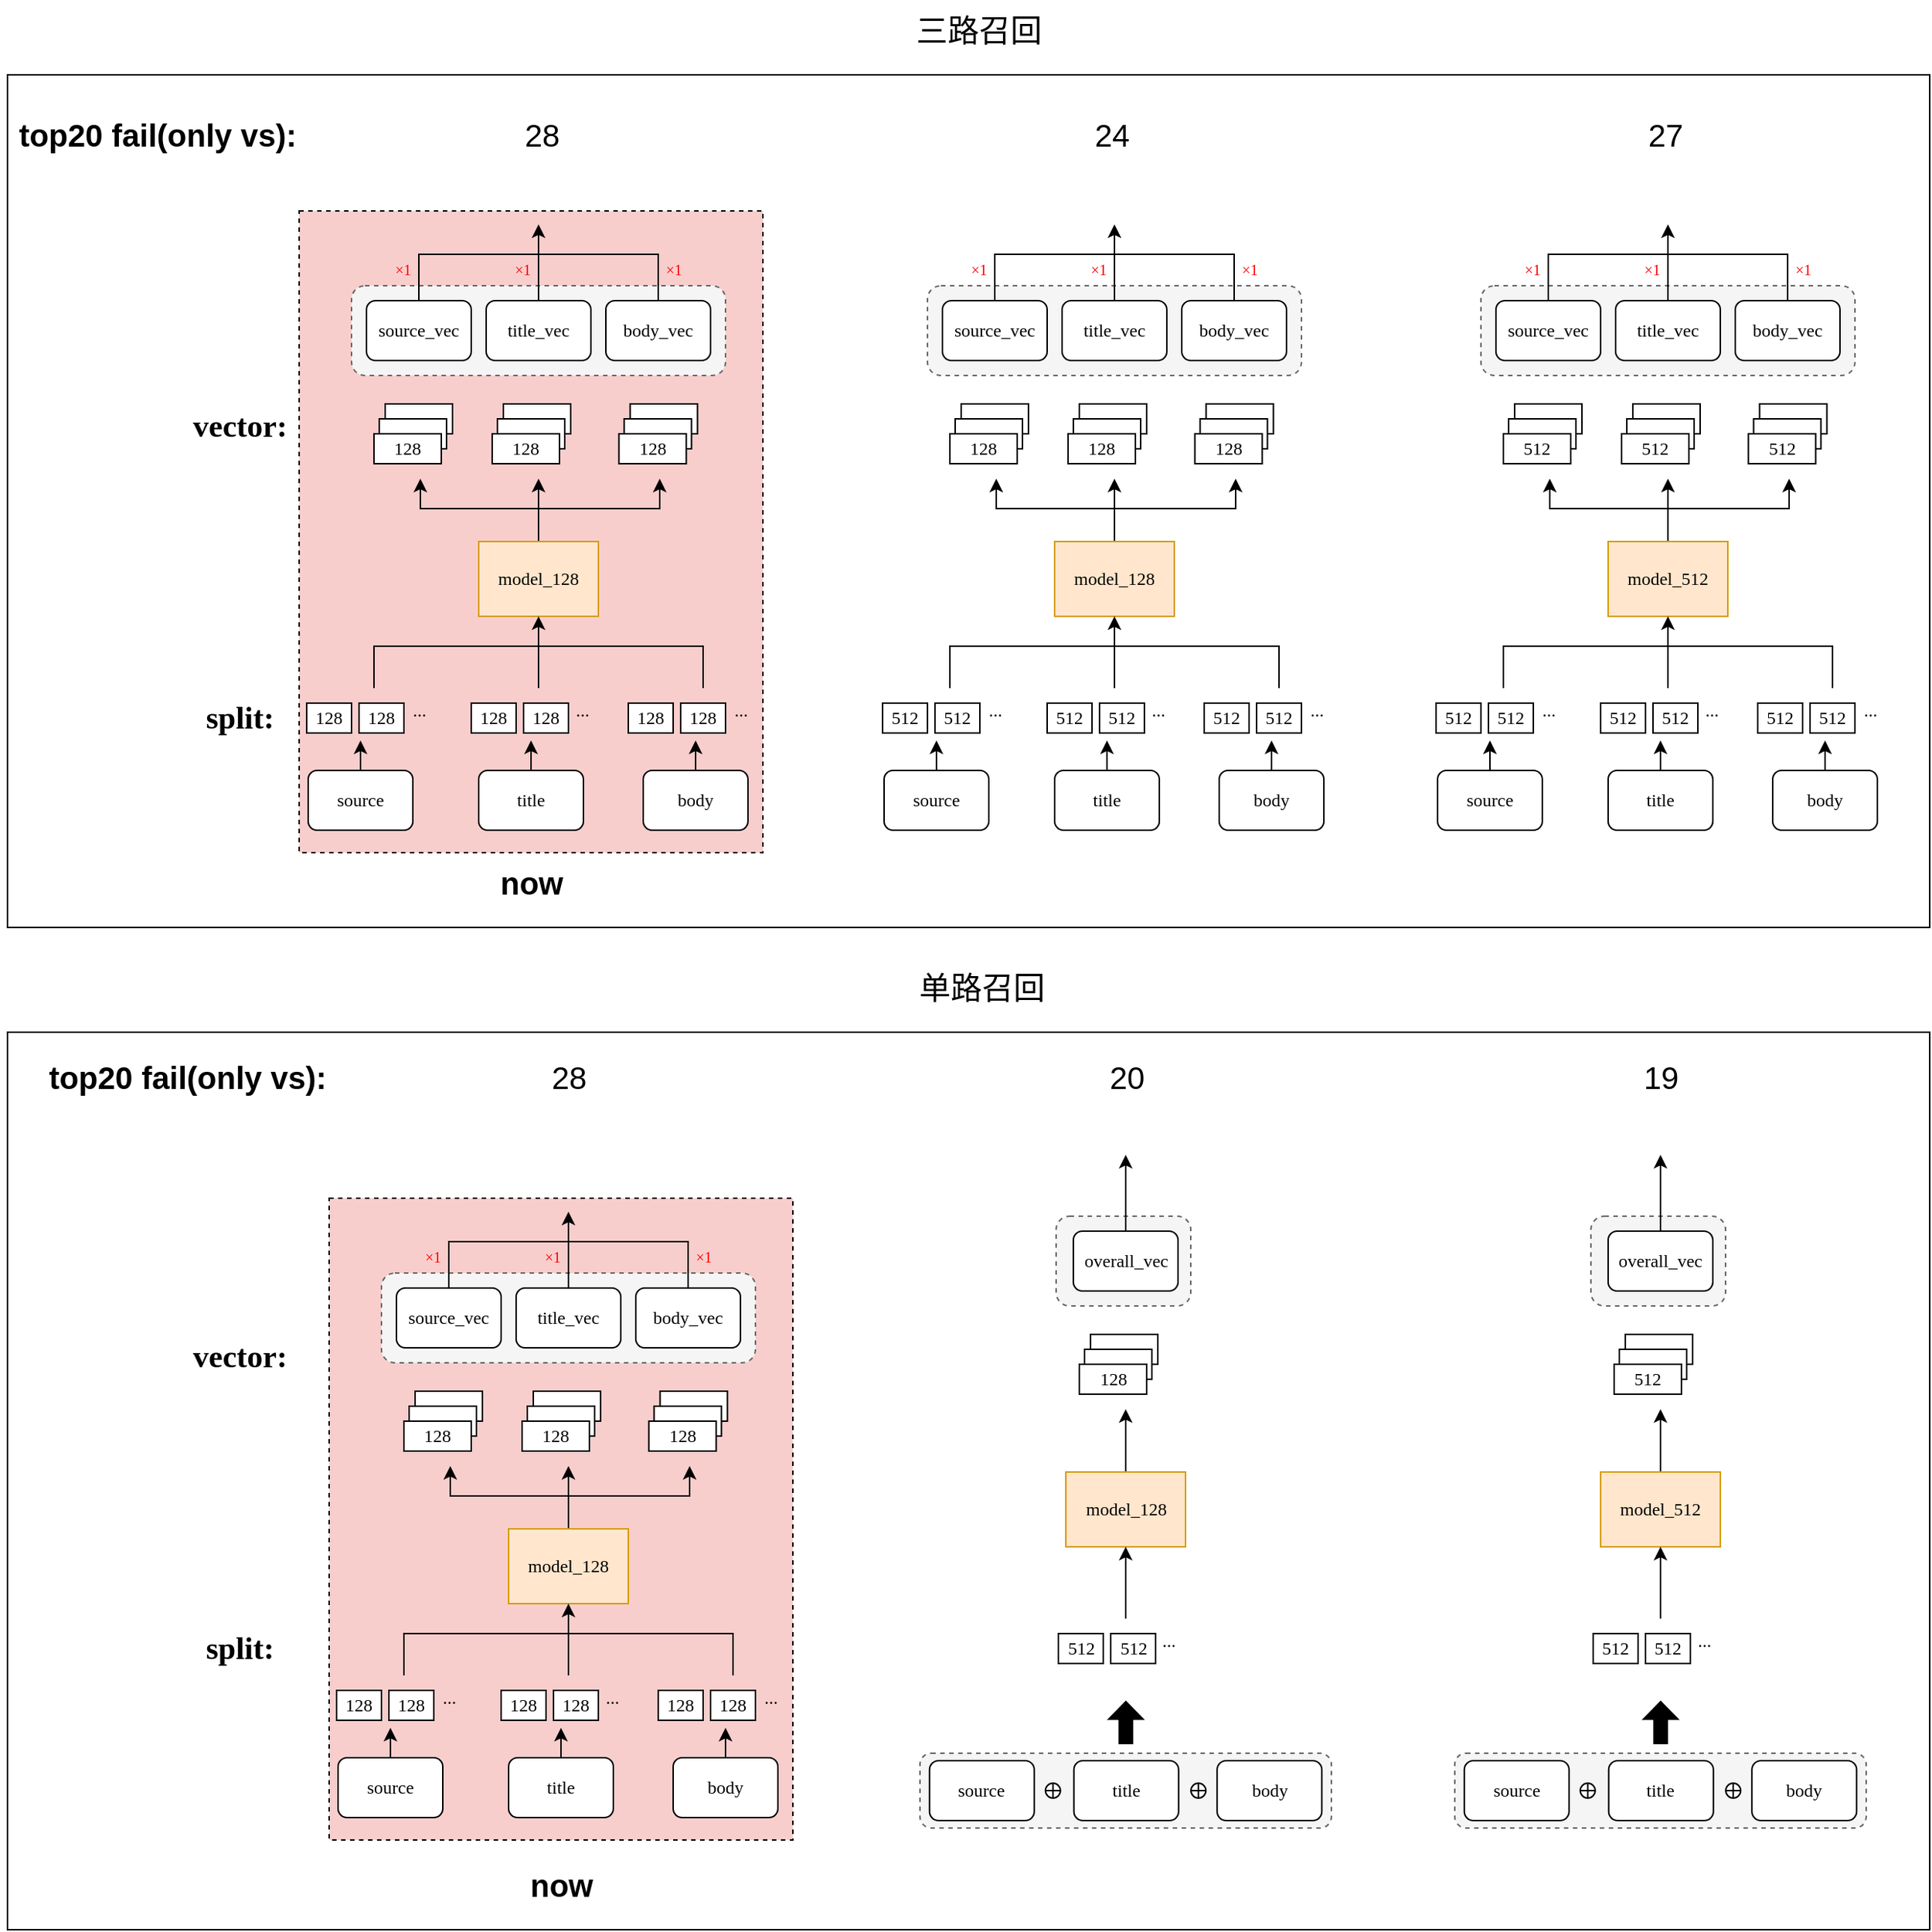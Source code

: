 <mxfile version="24.8.2">
  <diagram name="第 1 页" id="Sd1N5WNda4hdwXGMJki5">
    <mxGraphModel dx="2486" dy="885" grid="1" gridSize="10" guides="1" tooltips="1" connect="1" arrows="1" fold="1" page="1" pageScale="1" pageWidth="827" pageHeight="1169" math="0" shadow="0">
      <root>
        <mxCell id="0" />
        <mxCell id="1" parent="0" />
        <mxCell id="MihZRziDDx7OIbZv7DxQ-260" value="" style="rounded=0;whiteSpace=wrap;html=1;" vertex="1" parent="1">
          <mxGeometry x="-135" y="210" width="1285" height="570" as="geometry" />
        </mxCell>
        <mxCell id="MihZRziDDx7OIbZv7DxQ-264" value="" style="rounded=0;whiteSpace=wrap;html=1;fillColor=#f8cecc;strokeColor=#000000;dashed=1;" vertex="1" parent="1">
          <mxGeometry x="60" y="301" width="310" height="429" as="geometry" />
        </mxCell>
        <mxCell id="MihZRziDDx7OIbZv7DxQ-262" value="" style="rounded=0;whiteSpace=wrap;html=1;" vertex="1" parent="1">
          <mxGeometry x="-135" y="850" width="1285" height="600" as="geometry" />
        </mxCell>
        <mxCell id="MihZRziDDx7OIbZv7DxQ-230" value="" style="rounded=1;whiteSpace=wrap;html=1;fillColor=#f5f5f5;fontColor=#333333;strokeColor=#666666;dashed=1;" vertex="1" parent="1">
          <mxGeometry x="475" y="1332" width="275" height="50" as="geometry" />
        </mxCell>
        <mxCell id="MihZRziDDx7OIbZv7DxQ-25" value="" style="rounded=0;whiteSpace=wrap;html=1;fontFamily=Times New Roman;" vertex="1" parent="1">
          <mxGeometry x="117.5" y="430" width="45" height="20" as="geometry" />
        </mxCell>
        <mxCell id="MihZRziDDx7OIbZv7DxQ-24" value="" style="rounded=0;whiteSpace=wrap;html=1;fontFamily=Times New Roman;" vertex="1" parent="1">
          <mxGeometry x="113.5" y="440" width="45" height="20" as="geometry" />
        </mxCell>
        <mxCell id="MihZRziDDx7OIbZv7DxQ-6" value="" style="rounded=1;whiteSpace=wrap;html=1;fillColor=#f5f5f5;fontColor=#333333;strokeColor=#666666;dashed=1;fontFamily=Times New Roman;" vertex="1" parent="1">
          <mxGeometry x="95" y="351" width="250" height="60" as="geometry" />
        </mxCell>
        <mxCell id="MihZRziDDx7OIbZv7DxQ-9" style="edgeStyle=orthogonalEdgeStyle;rounded=0;orthogonalLoop=1;jettySize=auto;html=1;fontFamily=Times New Roman;" edge="1" parent="1" source="MihZRziDDx7OIbZv7DxQ-1">
          <mxGeometry relative="1" as="geometry">
            <mxPoint x="220" y="310" as="targetPoint" />
          </mxGeometry>
        </mxCell>
        <mxCell id="MihZRziDDx7OIbZv7DxQ-1" value="title_vec" style="rounded=1;whiteSpace=wrap;html=1;fontFamily=Times New Roman;" vertex="1" parent="1">
          <mxGeometry x="185" y="361" width="70" height="40" as="geometry" />
        </mxCell>
        <mxCell id="MihZRziDDx7OIbZv7DxQ-11" style="edgeStyle=orthogonalEdgeStyle;rounded=0;orthogonalLoop=1;jettySize=auto;html=1;endArrow=none;endFill=0;fontFamily=Times New Roman;" edge="1" parent="1" source="MihZRziDDx7OIbZv7DxQ-3">
          <mxGeometry relative="1" as="geometry">
            <mxPoint x="220" y="330" as="targetPoint" />
            <Array as="points">
              <mxPoint x="140" y="330" />
            </Array>
          </mxGeometry>
        </mxCell>
        <mxCell id="MihZRziDDx7OIbZv7DxQ-3" value="source_vec" style="rounded=1;whiteSpace=wrap;html=1;fontFamily=Times New Roman;" vertex="1" parent="1">
          <mxGeometry x="105" y="361" width="70" height="40" as="geometry" />
        </mxCell>
        <mxCell id="MihZRziDDx7OIbZv7DxQ-10" style="edgeStyle=orthogonalEdgeStyle;rounded=0;orthogonalLoop=1;jettySize=auto;html=1;endArrow=none;endFill=0;fontFamily=Times New Roman;" edge="1" parent="1" source="MihZRziDDx7OIbZv7DxQ-4">
          <mxGeometry relative="1" as="geometry">
            <mxPoint x="220" y="330" as="targetPoint" />
            <Array as="points">
              <mxPoint x="300" y="330" />
            </Array>
          </mxGeometry>
        </mxCell>
        <mxCell id="MihZRziDDx7OIbZv7DxQ-4" value="body_vec" style="rounded=1;whiteSpace=wrap;html=1;fontFamily=Times New Roman;" vertex="1" parent="1">
          <mxGeometry x="265" y="361" width="70" height="40" as="geometry" />
        </mxCell>
        <mxCell id="MihZRziDDx7OIbZv7DxQ-12" value="&lt;font style=&quot;font-size: 10px;&quot; color=&quot;#ff0000&quot;&gt;×1&lt;/font&gt;" style="text;html=1;align=center;verticalAlign=middle;resizable=0;points=[];autosize=1;strokeColor=none;fillColor=none;fontFamily=Times New Roman;" vertex="1" parent="1">
          <mxGeometry x="114" y="325" width="30" height="30" as="geometry" />
        </mxCell>
        <mxCell id="MihZRziDDx7OIbZv7DxQ-13" value="&lt;font style=&quot;font-size: 10px;&quot; color=&quot;#ff0000&quot;&gt;×1&lt;/font&gt;" style="text;html=1;align=center;verticalAlign=middle;resizable=0;points=[];autosize=1;strokeColor=none;fillColor=none;fontFamily=Times New Roman;" vertex="1" parent="1">
          <mxGeometry x="194" y="325" width="30" height="30" as="geometry" />
        </mxCell>
        <mxCell id="MihZRziDDx7OIbZv7DxQ-14" value="&lt;font style=&quot;font-size: 10px;&quot; color=&quot;#ff0000&quot;&gt;×1&lt;/font&gt;" style="text;html=1;align=center;verticalAlign=middle;resizable=0;points=[];autosize=1;strokeColor=none;fillColor=none;fontFamily=Times New Roman;" vertex="1" parent="1">
          <mxGeometry x="295" y="325" width="30" height="30" as="geometry" />
        </mxCell>
        <mxCell id="MihZRziDDx7OIbZv7DxQ-51" style="edgeStyle=orthogonalEdgeStyle;rounded=0;orthogonalLoop=1;jettySize=auto;html=1;fontFamily=Times New Roman;" edge="1" parent="1" source="MihZRziDDx7OIbZv7DxQ-15">
          <mxGeometry relative="1" as="geometry">
            <mxPoint x="141" y="480" as="targetPoint" />
            <Array as="points">
              <mxPoint x="220" y="500" />
              <mxPoint x="141" y="500" />
              <mxPoint x="141" y="480" />
            </Array>
          </mxGeometry>
        </mxCell>
        <mxCell id="MihZRziDDx7OIbZv7DxQ-54" style="edgeStyle=orthogonalEdgeStyle;rounded=0;orthogonalLoop=1;jettySize=auto;html=1;fontFamily=Times New Roman;" edge="1" parent="1" source="MihZRziDDx7OIbZv7DxQ-15">
          <mxGeometry relative="1" as="geometry">
            <mxPoint x="220" y="480" as="targetPoint" />
          </mxGeometry>
        </mxCell>
        <mxCell id="MihZRziDDx7OIbZv7DxQ-55" style="edgeStyle=orthogonalEdgeStyle;rounded=0;orthogonalLoop=1;jettySize=auto;html=1;fontFamily=Times New Roman;" edge="1" parent="1" source="MihZRziDDx7OIbZv7DxQ-15">
          <mxGeometry relative="1" as="geometry">
            <mxPoint x="301" y="480" as="targetPoint" />
            <Array as="points">
              <mxPoint x="220" y="500" />
              <mxPoint x="301" y="500" />
              <mxPoint x="301" y="480" />
            </Array>
          </mxGeometry>
        </mxCell>
        <mxCell id="MihZRziDDx7OIbZv7DxQ-15" value="&lt;font&gt;model_128&lt;/font&gt;" style="rounded=0;whiteSpace=wrap;html=1;fillColor=#ffe6cc;strokeColor=#d79b00;fontFamily=Times New Roman;" vertex="1" parent="1">
          <mxGeometry x="180" y="522" width="80" height="50" as="geometry" />
        </mxCell>
        <mxCell id="MihZRziDDx7OIbZv7DxQ-20" style="edgeStyle=orthogonalEdgeStyle;rounded=0;orthogonalLoop=1;jettySize=auto;html=1;entryX=0.5;entryY=1;entryDx=0;entryDy=0;fontFamily=Times New Roman;" edge="1" parent="1" target="MihZRziDDx7OIbZv7DxQ-15">
          <mxGeometry relative="1" as="geometry">
            <mxPoint x="220" y="620" as="sourcePoint" />
            <Array as="points">
              <mxPoint x="220" y="596" />
              <mxPoint x="220" y="596" />
            </Array>
          </mxGeometry>
        </mxCell>
        <mxCell id="MihZRziDDx7OIbZv7DxQ-42" style="edgeStyle=orthogonalEdgeStyle;rounded=0;orthogonalLoop=1;jettySize=auto;html=1;fontFamily=Times New Roman;" edge="1" parent="1" source="MihZRziDDx7OIbZv7DxQ-17">
          <mxGeometry relative="1" as="geometry">
            <mxPoint x="215" y="655" as="targetPoint" />
          </mxGeometry>
        </mxCell>
        <mxCell id="MihZRziDDx7OIbZv7DxQ-17" value="title" style="rounded=1;whiteSpace=wrap;html=1;fontFamily=Times New Roman;" vertex="1" parent="1">
          <mxGeometry x="180" y="675" width="70" height="40" as="geometry" />
        </mxCell>
        <mxCell id="MihZRziDDx7OIbZv7DxQ-22" style="edgeStyle=orthogonalEdgeStyle;rounded=0;orthogonalLoop=1;jettySize=auto;html=1;endArrow=none;endFill=0;fontFamily=Times New Roman;" edge="1" parent="1">
          <mxGeometry relative="1" as="geometry">
            <mxPoint x="220" y="592" as="targetPoint" />
            <mxPoint x="110" y="620" as="sourcePoint" />
            <Array as="points">
              <mxPoint x="110" y="620" />
              <mxPoint x="110" y="592" />
            </Array>
          </mxGeometry>
        </mxCell>
        <mxCell id="MihZRziDDx7OIbZv7DxQ-41" style="edgeStyle=orthogonalEdgeStyle;rounded=0;orthogonalLoop=1;jettySize=auto;html=1;fontFamily=Times New Roman;" edge="1" parent="1" source="MihZRziDDx7OIbZv7DxQ-18">
          <mxGeometry relative="1" as="geometry">
            <mxPoint x="101" y="655" as="targetPoint" />
          </mxGeometry>
        </mxCell>
        <mxCell id="MihZRziDDx7OIbZv7DxQ-18" value="source" style="rounded=1;whiteSpace=wrap;html=1;fontFamily=Times New Roman;" vertex="1" parent="1">
          <mxGeometry x="66" y="675" width="70" height="40" as="geometry" />
        </mxCell>
        <mxCell id="MihZRziDDx7OIbZv7DxQ-21" style="edgeStyle=orthogonalEdgeStyle;rounded=0;orthogonalLoop=1;jettySize=auto;html=1;endArrow=none;endFill=0;fontFamily=Times New Roman;" edge="1" parent="1">
          <mxGeometry relative="1" as="geometry">
            <mxPoint x="220" y="592" as="targetPoint" />
            <mxPoint x="330" y="620" as="sourcePoint" />
            <Array as="points">
              <mxPoint x="330" y="620" />
              <mxPoint x="330" y="592" />
            </Array>
          </mxGeometry>
        </mxCell>
        <mxCell id="MihZRziDDx7OIbZv7DxQ-43" style="edgeStyle=orthogonalEdgeStyle;rounded=0;orthogonalLoop=1;jettySize=auto;html=1;fontFamily=Times New Roman;" edge="1" parent="1" source="MihZRziDDx7OIbZv7DxQ-19">
          <mxGeometry relative="1" as="geometry">
            <mxPoint x="325" y="655" as="targetPoint" />
          </mxGeometry>
        </mxCell>
        <mxCell id="MihZRziDDx7OIbZv7DxQ-19" value="body" style="rounded=1;whiteSpace=wrap;html=1;fontFamily=Times New Roman;" vertex="1" parent="1">
          <mxGeometry x="290" y="675" width="70" height="40" as="geometry" />
        </mxCell>
        <mxCell id="MihZRziDDx7OIbZv7DxQ-23" value="128" style="rounded=0;whiteSpace=wrap;html=1;fontFamily=Times New Roman;" vertex="1" parent="1">
          <mxGeometry x="110" y="450" width="45" height="20" as="geometry" />
        </mxCell>
        <mxCell id="MihZRziDDx7OIbZv7DxQ-28" value="128" style="rounded=0;whiteSpace=wrap;html=1;fontFamily=Times New Roman;" vertex="1" parent="1">
          <mxGeometry x="65" y="630" width="30" height="20" as="geometry" />
        </mxCell>
        <mxCell id="MihZRziDDx7OIbZv7DxQ-29" value="128" style="rounded=0;whiteSpace=wrap;html=1;fontFamily=Times New Roman;" vertex="1" parent="1">
          <mxGeometry x="100" y="630" width="30" height="20" as="geometry" />
        </mxCell>
        <mxCell id="MihZRziDDx7OIbZv7DxQ-31" value="..." style="text;html=1;align=center;verticalAlign=middle;resizable=0;points=[];autosize=1;strokeColor=none;fillColor=none;fontFamily=Times New Roman;" vertex="1" parent="1">
          <mxGeometry x="125" y="620" width="30" height="30" as="geometry" />
        </mxCell>
        <mxCell id="MihZRziDDx7OIbZv7DxQ-32" value="128" style="rounded=0;whiteSpace=wrap;html=1;fontFamily=Times New Roman;" vertex="1" parent="1">
          <mxGeometry x="175" y="630" width="30" height="20" as="geometry" />
        </mxCell>
        <mxCell id="MihZRziDDx7OIbZv7DxQ-33" value="128" style="rounded=0;whiteSpace=wrap;html=1;fontFamily=Times New Roman;" vertex="1" parent="1">
          <mxGeometry x="210" y="630" width="30" height="20" as="geometry" />
        </mxCell>
        <mxCell id="MihZRziDDx7OIbZv7DxQ-35" value="..." style="text;html=1;align=center;verticalAlign=middle;resizable=0;points=[];autosize=1;strokeColor=none;fillColor=none;fontFamily=Times New Roman;" vertex="1" parent="1">
          <mxGeometry x="233.5" y="620" width="30" height="30" as="geometry" />
        </mxCell>
        <mxCell id="MihZRziDDx7OIbZv7DxQ-36" value="128" style="rounded=0;whiteSpace=wrap;html=1;fontFamily=Times New Roman;" vertex="1" parent="1">
          <mxGeometry x="280" y="630" width="30" height="20" as="geometry" />
        </mxCell>
        <mxCell id="MihZRziDDx7OIbZv7DxQ-37" value="128" style="rounded=0;whiteSpace=wrap;html=1;fontFamily=Times New Roman;" vertex="1" parent="1">
          <mxGeometry x="315" y="630" width="30" height="20" as="geometry" />
        </mxCell>
        <mxCell id="MihZRziDDx7OIbZv7DxQ-39" value="..." style="text;html=1;align=center;verticalAlign=middle;resizable=0;points=[];autosize=1;strokeColor=none;fillColor=none;fontFamily=Times New Roman;" vertex="1" parent="1">
          <mxGeometry x="340" y="620" width="30" height="30" as="geometry" />
        </mxCell>
        <mxCell id="MihZRziDDx7OIbZv7DxQ-40" value="&lt;b style=&quot;font-size: 21px;&quot;&gt;split:&lt;/b&gt;" style="text;html=1;align=center;verticalAlign=middle;resizable=0;points=[];autosize=1;strokeColor=none;fillColor=none;fontFamily=Times New Roman;fontSize=21;" vertex="1" parent="1">
          <mxGeometry x="-15" y="620" width="70" height="40" as="geometry" />
        </mxCell>
        <mxCell id="MihZRziDDx7OIbZv7DxQ-44" value="&lt;b style=&quot;font-size: 21px;&quot;&gt;vector:&lt;/b&gt;" style="text;html=1;align=center;verticalAlign=middle;resizable=0;points=[];autosize=1;strokeColor=none;fillColor=none;fontFamily=Times New Roman;fontSize=21;" vertex="1" parent="1">
          <mxGeometry x="-25" y="425" width="90" height="40" as="geometry" />
        </mxCell>
        <mxCell id="MihZRziDDx7OIbZv7DxQ-45" value="" style="rounded=0;whiteSpace=wrap;html=1;fontFamily=Times New Roman;" vertex="1" parent="1">
          <mxGeometry x="196.5" y="430" width="45" height="20" as="geometry" />
        </mxCell>
        <mxCell id="MihZRziDDx7OIbZv7DxQ-46" value="" style="rounded=0;whiteSpace=wrap;html=1;fontFamily=Times New Roman;" vertex="1" parent="1">
          <mxGeometry x="192.5" y="440" width="45" height="20" as="geometry" />
        </mxCell>
        <mxCell id="MihZRziDDx7OIbZv7DxQ-47" value="128" style="rounded=0;whiteSpace=wrap;html=1;fontFamily=Times New Roman;" vertex="1" parent="1">
          <mxGeometry x="189" y="450" width="45" height="20" as="geometry" />
        </mxCell>
        <mxCell id="MihZRziDDx7OIbZv7DxQ-48" value="" style="rounded=0;whiteSpace=wrap;html=1;fontFamily=Times New Roman;" vertex="1" parent="1">
          <mxGeometry x="281.25" y="430" width="45" height="20" as="geometry" />
        </mxCell>
        <mxCell id="MihZRziDDx7OIbZv7DxQ-49" value="" style="rounded=0;whiteSpace=wrap;html=1;fontFamily=Times New Roman;" vertex="1" parent="1">
          <mxGeometry x="277.25" y="440" width="45" height="20" as="geometry" />
        </mxCell>
        <mxCell id="MihZRziDDx7OIbZv7DxQ-50" value="128" style="rounded=0;whiteSpace=wrap;html=1;fontFamily=Times New Roman;" vertex="1" parent="1">
          <mxGeometry x="273.75" y="450" width="45" height="20" as="geometry" />
        </mxCell>
        <mxCell id="MihZRziDDx7OIbZv7DxQ-56" value="" style="rounded=0;whiteSpace=wrap;html=1;fontFamily=Times New Roman;" vertex="1" parent="1">
          <mxGeometry x="502.5" y="430" width="45" height="20" as="geometry" />
        </mxCell>
        <mxCell id="MihZRziDDx7OIbZv7DxQ-57" value="" style="rounded=0;whiteSpace=wrap;html=1;fontFamily=Times New Roman;" vertex="1" parent="1">
          <mxGeometry x="498.5" y="440" width="45" height="20" as="geometry" />
        </mxCell>
        <mxCell id="MihZRziDDx7OIbZv7DxQ-58" value="" style="rounded=1;whiteSpace=wrap;html=1;fillColor=#f5f5f5;fontColor=#333333;strokeColor=#666666;dashed=1;fontFamily=Times New Roman;" vertex="1" parent="1">
          <mxGeometry x="480" y="351" width="250" height="60" as="geometry" />
        </mxCell>
        <mxCell id="MihZRziDDx7OIbZv7DxQ-59" style="edgeStyle=orthogonalEdgeStyle;rounded=0;orthogonalLoop=1;jettySize=auto;html=1;fontFamily=Times New Roman;" edge="1" parent="1" source="MihZRziDDx7OIbZv7DxQ-60">
          <mxGeometry relative="1" as="geometry">
            <mxPoint x="605" y="310" as="targetPoint" />
          </mxGeometry>
        </mxCell>
        <mxCell id="MihZRziDDx7OIbZv7DxQ-60" value="title_vec" style="rounded=1;whiteSpace=wrap;html=1;fontFamily=Times New Roman;" vertex="1" parent="1">
          <mxGeometry x="570" y="361" width="70" height="40" as="geometry" />
        </mxCell>
        <mxCell id="MihZRziDDx7OIbZv7DxQ-61" style="edgeStyle=orthogonalEdgeStyle;rounded=0;orthogonalLoop=1;jettySize=auto;html=1;endArrow=none;endFill=0;fontFamily=Times New Roman;" edge="1" parent="1" source="MihZRziDDx7OIbZv7DxQ-62">
          <mxGeometry relative="1" as="geometry">
            <mxPoint x="605" y="330" as="targetPoint" />
            <Array as="points">
              <mxPoint x="525" y="330" />
            </Array>
          </mxGeometry>
        </mxCell>
        <mxCell id="MihZRziDDx7OIbZv7DxQ-62" value="source_vec" style="rounded=1;whiteSpace=wrap;html=1;fontFamily=Times New Roman;" vertex="1" parent="1">
          <mxGeometry x="490" y="361" width="70" height="40" as="geometry" />
        </mxCell>
        <mxCell id="MihZRziDDx7OIbZv7DxQ-63" style="edgeStyle=orthogonalEdgeStyle;rounded=0;orthogonalLoop=1;jettySize=auto;html=1;endArrow=none;endFill=0;fontFamily=Times New Roman;" edge="1" parent="1" source="MihZRziDDx7OIbZv7DxQ-64">
          <mxGeometry relative="1" as="geometry">
            <mxPoint x="605" y="330" as="targetPoint" />
            <Array as="points">
              <mxPoint x="685" y="330" />
            </Array>
          </mxGeometry>
        </mxCell>
        <mxCell id="MihZRziDDx7OIbZv7DxQ-64" value="body_vec" style="rounded=1;whiteSpace=wrap;html=1;fontFamily=Times New Roman;" vertex="1" parent="1">
          <mxGeometry x="650" y="361" width="70" height="40" as="geometry" />
        </mxCell>
        <mxCell id="MihZRziDDx7OIbZv7DxQ-65" value="&lt;font style=&quot;font-size: 10px;&quot; color=&quot;#ff0000&quot;&gt;×1&lt;/font&gt;" style="text;html=1;align=center;verticalAlign=middle;resizable=0;points=[];autosize=1;strokeColor=none;fillColor=none;fontFamily=Times New Roman;" vertex="1" parent="1">
          <mxGeometry x="499" y="325" width="30" height="30" as="geometry" />
        </mxCell>
        <mxCell id="MihZRziDDx7OIbZv7DxQ-66" value="&lt;font style=&quot;font-size: 10px;&quot; color=&quot;#ff0000&quot;&gt;×1&lt;/font&gt;" style="text;html=1;align=center;verticalAlign=middle;resizable=0;points=[];autosize=1;strokeColor=none;fillColor=none;fontFamily=Times New Roman;" vertex="1" parent="1">
          <mxGeometry x="579" y="325" width="30" height="30" as="geometry" />
        </mxCell>
        <mxCell id="MihZRziDDx7OIbZv7DxQ-67" value="&lt;font style=&quot;font-size: 10px;&quot; color=&quot;#ff0000&quot;&gt;×1&lt;/font&gt;" style="text;html=1;align=center;verticalAlign=middle;resizable=0;points=[];autosize=1;strokeColor=none;fillColor=none;fontFamily=Times New Roman;" vertex="1" parent="1">
          <mxGeometry x="680" y="325" width="30" height="30" as="geometry" />
        </mxCell>
        <mxCell id="MihZRziDDx7OIbZv7DxQ-68" style="edgeStyle=orthogonalEdgeStyle;rounded=0;orthogonalLoop=1;jettySize=auto;html=1;fontFamily=Times New Roman;" edge="1" parent="1" source="MihZRziDDx7OIbZv7DxQ-71">
          <mxGeometry relative="1" as="geometry">
            <mxPoint x="526" y="480" as="targetPoint" />
            <Array as="points">
              <mxPoint x="605" y="500" />
              <mxPoint x="526" y="500" />
              <mxPoint x="526" y="480" />
            </Array>
          </mxGeometry>
        </mxCell>
        <mxCell id="MihZRziDDx7OIbZv7DxQ-69" style="edgeStyle=orthogonalEdgeStyle;rounded=0;orthogonalLoop=1;jettySize=auto;html=1;fontFamily=Times New Roman;" edge="1" parent="1" source="MihZRziDDx7OIbZv7DxQ-71">
          <mxGeometry relative="1" as="geometry">
            <mxPoint x="605" y="480" as="targetPoint" />
          </mxGeometry>
        </mxCell>
        <mxCell id="MihZRziDDx7OIbZv7DxQ-70" style="edgeStyle=orthogonalEdgeStyle;rounded=0;orthogonalLoop=1;jettySize=auto;html=1;fontFamily=Times New Roman;" edge="1" parent="1" source="MihZRziDDx7OIbZv7DxQ-71">
          <mxGeometry relative="1" as="geometry">
            <mxPoint x="686" y="480" as="targetPoint" />
            <Array as="points">
              <mxPoint x="605" y="500" />
              <mxPoint x="686" y="500" />
              <mxPoint x="686" y="480" />
            </Array>
          </mxGeometry>
        </mxCell>
        <mxCell id="MihZRziDDx7OIbZv7DxQ-71" value="&lt;font&gt;model_128&lt;/font&gt;" style="rounded=0;whiteSpace=wrap;html=1;fillColor=#ffe6cc;strokeColor=#d79b00;fontFamily=Times New Roman;" vertex="1" parent="1">
          <mxGeometry x="565" y="522" width="80" height="50" as="geometry" />
        </mxCell>
        <mxCell id="MihZRziDDx7OIbZv7DxQ-72" style="edgeStyle=orthogonalEdgeStyle;rounded=0;orthogonalLoop=1;jettySize=auto;html=1;entryX=0.5;entryY=1;entryDx=0;entryDy=0;fontFamily=Times New Roman;" edge="1" parent="1" target="MihZRziDDx7OIbZv7DxQ-71">
          <mxGeometry relative="1" as="geometry">
            <mxPoint x="605" y="620" as="sourcePoint" />
            <Array as="points">
              <mxPoint x="605" y="596" />
              <mxPoint x="605" y="596" />
            </Array>
          </mxGeometry>
        </mxCell>
        <mxCell id="MihZRziDDx7OIbZv7DxQ-73" style="edgeStyle=orthogonalEdgeStyle;rounded=0;orthogonalLoop=1;jettySize=auto;html=1;fontFamily=Times New Roman;" edge="1" parent="1" source="MihZRziDDx7OIbZv7DxQ-74">
          <mxGeometry relative="1" as="geometry">
            <mxPoint x="600" y="655" as="targetPoint" />
          </mxGeometry>
        </mxCell>
        <mxCell id="MihZRziDDx7OIbZv7DxQ-74" value="title" style="rounded=1;whiteSpace=wrap;html=1;fontFamily=Times New Roman;" vertex="1" parent="1">
          <mxGeometry x="565" y="675" width="70" height="40" as="geometry" />
        </mxCell>
        <mxCell id="MihZRziDDx7OIbZv7DxQ-75" style="edgeStyle=orthogonalEdgeStyle;rounded=0;orthogonalLoop=1;jettySize=auto;html=1;endArrow=none;endFill=0;fontFamily=Times New Roman;" edge="1" parent="1">
          <mxGeometry relative="1" as="geometry">
            <mxPoint x="605" y="592" as="targetPoint" />
            <mxPoint x="495" y="620" as="sourcePoint" />
            <Array as="points">
              <mxPoint x="495" y="620" />
              <mxPoint x="495" y="592" />
            </Array>
          </mxGeometry>
        </mxCell>
        <mxCell id="MihZRziDDx7OIbZv7DxQ-76" style="edgeStyle=orthogonalEdgeStyle;rounded=0;orthogonalLoop=1;jettySize=auto;html=1;fontFamily=Times New Roman;" edge="1" parent="1" source="MihZRziDDx7OIbZv7DxQ-77">
          <mxGeometry relative="1" as="geometry">
            <mxPoint x="486" y="655" as="targetPoint" />
          </mxGeometry>
        </mxCell>
        <mxCell id="MihZRziDDx7OIbZv7DxQ-77" value="source" style="rounded=1;whiteSpace=wrap;html=1;fontFamily=Times New Roman;" vertex="1" parent="1">
          <mxGeometry x="451" y="675" width="70" height="40" as="geometry" />
        </mxCell>
        <mxCell id="MihZRziDDx7OIbZv7DxQ-78" style="edgeStyle=orthogonalEdgeStyle;rounded=0;orthogonalLoop=1;jettySize=auto;html=1;endArrow=none;endFill=0;fontFamily=Times New Roman;" edge="1" parent="1">
          <mxGeometry relative="1" as="geometry">
            <mxPoint x="605" y="592" as="targetPoint" />
            <mxPoint x="715" y="620" as="sourcePoint" />
            <Array as="points">
              <mxPoint x="715" y="620" />
              <mxPoint x="715" y="592" />
            </Array>
          </mxGeometry>
        </mxCell>
        <mxCell id="MihZRziDDx7OIbZv7DxQ-79" style="edgeStyle=orthogonalEdgeStyle;rounded=0;orthogonalLoop=1;jettySize=auto;html=1;fontFamily=Times New Roman;" edge="1" parent="1" source="MihZRziDDx7OIbZv7DxQ-80">
          <mxGeometry relative="1" as="geometry">
            <mxPoint x="710" y="655" as="targetPoint" />
          </mxGeometry>
        </mxCell>
        <mxCell id="MihZRziDDx7OIbZv7DxQ-80" value="body" style="rounded=1;whiteSpace=wrap;html=1;fontFamily=Times New Roman;" vertex="1" parent="1">
          <mxGeometry x="675" y="675" width="70" height="40" as="geometry" />
        </mxCell>
        <mxCell id="MihZRziDDx7OIbZv7DxQ-81" value="128" style="rounded=0;whiteSpace=wrap;html=1;fontFamily=Times New Roman;" vertex="1" parent="1">
          <mxGeometry x="495" y="450" width="45" height="20" as="geometry" />
        </mxCell>
        <mxCell id="MihZRziDDx7OIbZv7DxQ-82" value="512" style="rounded=0;whiteSpace=wrap;html=1;fontFamily=Times New Roman;" vertex="1" parent="1">
          <mxGeometry x="450" y="630" width="30" height="20" as="geometry" />
        </mxCell>
        <mxCell id="MihZRziDDx7OIbZv7DxQ-83" value="512" style="rounded=0;whiteSpace=wrap;html=1;fontFamily=Times New Roman;" vertex="1" parent="1">
          <mxGeometry x="485" y="630" width="30" height="20" as="geometry" />
        </mxCell>
        <mxCell id="MihZRziDDx7OIbZv7DxQ-84" value="..." style="text;html=1;align=center;verticalAlign=middle;resizable=0;points=[];autosize=1;strokeColor=none;fillColor=none;fontFamily=Times New Roman;" vertex="1" parent="1">
          <mxGeometry x="510" y="620" width="30" height="30" as="geometry" />
        </mxCell>
        <mxCell id="MihZRziDDx7OIbZv7DxQ-85" value="512" style="rounded=0;whiteSpace=wrap;html=1;fontFamily=Times New Roman;" vertex="1" parent="1">
          <mxGeometry x="560" y="630" width="30" height="20" as="geometry" />
        </mxCell>
        <mxCell id="MihZRziDDx7OIbZv7DxQ-86" value="512" style="rounded=0;whiteSpace=wrap;html=1;fontFamily=Times New Roman;" vertex="1" parent="1">
          <mxGeometry x="595" y="630" width="30" height="20" as="geometry" />
        </mxCell>
        <mxCell id="MihZRziDDx7OIbZv7DxQ-87" value="..." style="text;html=1;align=center;verticalAlign=middle;resizable=0;points=[];autosize=1;strokeColor=none;fillColor=none;fontFamily=Times New Roman;" vertex="1" parent="1">
          <mxGeometry x="618.5" y="620" width="30" height="30" as="geometry" />
        </mxCell>
        <mxCell id="MihZRziDDx7OIbZv7DxQ-88" value="512" style="rounded=0;whiteSpace=wrap;html=1;fontFamily=Times New Roman;" vertex="1" parent="1">
          <mxGeometry x="665" y="630" width="30" height="20" as="geometry" />
        </mxCell>
        <mxCell id="MihZRziDDx7OIbZv7DxQ-89" value="512" style="rounded=0;whiteSpace=wrap;html=1;fontFamily=Times New Roman;" vertex="1" parent="1">
          <mxGeometry x="700" y="630" width="30" height="20" as="geometry" />
        </mxCell>
        <mxCell id="MihZRziDDx7OIbZv7DxQ-90" value="..." style="text;html=1;align=center;verticalAlign=middle;resizable=0;points=[];autosize=1;strokeColor=none;fillColor=none;fontFamily=Times New Roman;" vertex="1" parent="1">
          <mxGeometry x="725" y="620" width="30" height="30" as="geometry" />
        </mxCell>
        <mxCell id="MihZRziDDx7OIbZv7DxQ-93" value="" style="rounded=0;whiteSpace=wrap;html=1;fontFamily=Times New Roman;" vertex="1" parent="1">
          <mxGeometry x="581.5" y="430" width="45" height="20" as="geometry" />
        </mxCell>
        <mxCell id="MihZRziDDx7OIbZv7DxQ-94" value="" style="rounded=0;whiteSpace=wrap;html=1;fontFamily=Times New Roman;" vertex="1" parent="1">
          <mxGeometry x="577.5" y="440" width="45" height="20" as="geometry" />
        </mxCell>
        <mxCell id="MihZRziDDx7OIbZv7DxQ-95" value="128" style="rounded=0;whiteSpace=wrap;html=1;fontFamily=Times New Roman;" vertex="1" parent="1">
          <mxGeometry x="574" y="450" width="45" height="20" as="geometry" />
        </mxCell>
        <mxCell id="MihZRziDDx7OIbZv7DxQ-96" value="" style="rounded=0;whiteSpace=wrap;html=1;fontFamily=Times New Roman;" vertex="1" parent="1">
          <mxGeometry x="666.25" y="430" width="45" height="20" as="geometry" />
        </mxCell>
        <mxCell id="MihZRziDDx7OIbZv7DxQ-97" value="" style="rounded=0;whiteSpace=wrap;html=1;fontFamily=Times New Roman;" vertex="1" parent="1">
          <mxGeometry x="662.25" y="440" width="45" height="20" as="geometry" />
        </mxCell>
        <mxCell id="MihZRziDDx7OIbZv7DxQ-98" value="128" style="rounded=0;whiteSpace=wrap;html=1;fontFamily=Times New Roman;" vertex="1" parent="1">
          <mxGeometry x="658.75" y="450" width="45" height="20" as="geometry" />
        </mxCell>
        <mxCell id="MihZRziDDx7OIbZv7DxQ-99" value="" style="rounded=0;whiteSpace=wrap;html=1;fontFamily=Times New Roman;" vertex="1" parent="1">
          <mxGeometry x="872.5" y="430" width="45" height="20" as="geometry" />
        </mxCell>
        <mxCell id="MihZRziDDx7OIbZv7DxQ-100" value="" style="rounded=0;whiteSpace=wrap;html=1;fontFamily=Times New Roman;" vertex="1" parent="1">
          <mxGeometry x="868.5" y="440" width="45" height="20" as="geometry" />
        </mxCell>
        <mxCell id="MihZRziDDx7OIbZv7DxQ-101" value="" style="rounded=1;whiteSpace=wrap;html=1;fillColor=#f5f5f5;fontColor=#333333;strokeColor=#666666;dashed=1;fontFamily=Times New Roman;" vertex="1" parent="1">
          <mxGeometry x="850" y="351" width="250" height="60" as="geometry" />
        </mxCell>
        <mxCell id="MihZRziDDx7OIbZv7DxQ-102" style="edgeStyle=orthogonalEdgeStyle;rounded=0;orthogonalLoop=1;jettySize=auto;html=1;fontFamily=Times New Roman;" edge="1" parent="1" source="MihZRziDDx7OIbZv7DxQ-103">
          <mxGeometry relative="1" as="geometry">
            <mxPoint x="975" y="310" as="targetPoint" />
          </mxGeometry>
        </mxCell>
        <mxCell id="MihZRziDDx7OIbZv7DxQ-103" value="title_vec" style="rounded=1;whiteSpace=wrap;html=1;fontFamily=Times New Roman;" vertex="1" parent="1">
          <mxGeometry x="940" y="361" width="70" height="40" as="geometry" />
        </mxCell>
        <mxCell id="MihZRziDDx7OIbZv7DxQ-104" style="edgeStyle=orthogonalEdgeStyle;rounded=0;orthogonalLoop=1;jettySize=auto;html=1;endArrow=none;endFill=0;fontFamily=Times New Roman;" edge="1" parent="1" source="MihZRziDDx7OIbZv7DxQ-105">
          <mxGeometry relative="1" as="geometry">
            <mxPoint x="975" y="330" as="targetPoint" />
            <Array as="points">
              <mxPoint x="895" y="330" />
            </Array>
          </mxGeometry>
        </mxCell>
        <mxCell id="MihZRziDDx7OIbZv7DxQ-105" value="source_vec" style="rounded=1;whiteSpace=wrap;html=1;fontFamily=Times New Roman;" vertex="1" parent="1">
          <mxGeometry x="860" y="361" width="70" height="40" as="geometry" />
        </mxCell>
        <mxCell id="MihZRziDDx7OIbZv7DxQ-106" style="edgeStyle=orthogonalEdgeStyle;rounded=0;orthogonalLoop=1;jettySize=auto;html=1;endArrow=none;endFill=0;fontFamily=Times New Roman;" edge="1" parent="1" source="MihZRziDDx7OIbZv7DxQ-107">
          <mxGeometry relative="1" as="geometry">
            <mxPoint x="975" y="330" as="targetPoint" />
            <Array as="points">
              <mxPoint x="1055" y="330" />
            </Array>
          </mxGeometry>
        </mxCell>
        <mxCell id="MihZRziDDx7OIbZv7DxQ-107" value="body_vec" style="rounded=1;whiteSpace=wrap;html=1;fontFamily=Times New Roman;" vertex="1" parent="1">
          <mxGeometry x="1020" y="361" width="70" height="40" as="geometry" />
        </mxCell>
        <mxCell id="MihZRziDDx7OIbZv7DxQ-108" value="&lt;font style=&quot;font-size: 10px;&quot; color=&quot;#ff0000&quot;&gt;×1&lt;/font&gt;" style="text;html=1;align=center;verticalAlign=middle;resizable=0;points=[];autosize=1;strokeColor=none;fillColor=none;fontFamily=Times New Roman;" vertex="1" parent="1">
          <mxGeometry x="869" y="325" width="30" height="30" as="geometry" />
        </mxCell>
        <mxCell id="MihZRziDDx7OIbZv7DxQ-109" value="&lt;font style=&quot;font-size: 10px;&quot; color=&quot;#ff0000&quot;&gt;×1&lt;/font&gt;" style="text;html=1;align=center;verticalAlign=middle;resizable=0;points=[];autosize=1;strokeColor=none;fillColor=none;fontFamily=Times New Roman;" vertex="1" parent="1">
          <mxGeometry x="949" y="325" width="30" height="30" as="geometry" />
        </mxCell>
        <mxCell id="MihZRziDDx7OIbZv7DxQ-110" value="&lt;font style=&quot;font-size: 10px;&quot; color=&quot;#ff0000&quot;&gt;×1&lt;/font&gt;" style="text;html=1;align=center;verticalAlign=middle;resizable=0;points=[];autosize=1;strokeColor=none;fillColor=none;fontFamily=Times New Roman;" vertex="1" parent="1">
          <mxGeometry x="1050" y="325" width="30" height="30" as="geometry" />
        </mxCell>
        <mxCell id="MihZRziDDx7OIbZv7DxQ-111" style="edgeStyle=orthogonalEdgeStyle;rounded=0;orthogonalLoop=1;jettySize=auto;html=1;fontFamily=Times New Roman;" edge="1" parent="1" source="MihZRziDDx7OIbZv7DxQ-114">
          <mxGeometry relative="1" as="geometry">
            <mxPoint x="896" y="480" as="targetPoint" />
            <Array as="points">
              <mxPoint x="975" y="500" />
              <mxPoint x="896" y="500" />
              <mxPoint x="896" y="480" />
            </Array>
          </mxGeometry>
        </mxCell>
        <mxCell id="MihZRziDDx7OIbZv7DxQ-112" style="edgeStyle=orthogonalEdgeStyle;rounded=0;orthogonalLoop=1;jettySize=auto;html=1;fontFamily=Times New Roman;" edge="1" parent="1" source="MihZRziDDx7OIbZv7DxQ-114">
          <mxGeometry relative="1" as="geometry">
            <mxPoint x="975" y="480" as="targetPoint" />
          </mxGeometry>
        </mxCell>
        <mxCell id="MihZRziDDx7OIbZv7DxQ-113" style="edgeStyle=orthogonalEdgeStyle;rounded=0;orthogonalLoop=1;jettySize=auto;html=1;fontFamily=Times New Roman;" edge="1" parent="1" source="MihZRziDDx7OIbZv7DxQ-114">
          <mxGeometry relative="1" as="geometry">
            <mxPoint x="1056" y="480" as="targetPoint" />
            <Array as="points">
              <mxPoint x="975" y="500" />
              <mxPoint x="1056" y="500" />
              <mxPoint x="1056" y="480" />
            </Array>
          </mxGeometry>
        </mxCell>
        <mxCell id="MihZRziDDx7OIbZv7DxQ-114" value="&lt;font&gt;model_512&lt;/font&gt;" style="rounded=0;whiteSpace=wrap;html=1;fillColor=#ffe6cc;strokeColor=#d79b00;fontFamily=Times New Roman;" vertex="1" parent="1">
          <mxGeometry x="935" y="522" width="80" height="50" as="geometry" />
        </mxCell>
        <mxCell id="MihZRziDDx7OIbZv7DxQ-115" style="edgeStyle=orthogonalEdgeStyle;rounded=0;orthogonalLoop=1;jettySize=auto;html=1;entryX=0.5;entryY=1;entryDx=0;entryDy=0;fontFamily=Times New Roman;" edge="1" parent="1" target="MihZRziDDx7OIbZv7DxQ-114">
          <mxGeometry relative="1" as="geometry">
            <mxPoint x="975" y="620" as="sourcePoint" />
            <Array as="points">
              <mxPoint x="975" y="596" />
              <mxPoint x="975" y="596" />
            </Array>
          </mxGeometry>
        </mxCell>
        <mxCell id="MihZRziDDx7OIbZv7DxQ-116" style="edgeStyle=orthogonalEdgeStyle;rounded=0;orthogonalLoop=1;jettySize=auto;html=1;fontFamily=Times New Roman;" edge="1" parent="1" source="MihZRziDDx7OIbZv7DxQ-117">
          <mxGeometry relative="1" as="geometry">
            <mxPoint x="970" y="655" as="targetPoint" />
          </mxGeometry>
        </mxCell>
        <mxCell id="MihZRziDDx7OIbZv7DxQ-117" value="title" style="rounded=1;whiteSpace=wrap;html=1;fontFamily=Times New Roman;" vertex="1" parent="1">
          <mxGeometry x="935" y="675" width="70" height="40" as="geometry" />
        </mxCell>
        <mxCell id="MihZRziDDx7OIbZv7DxQ-118" style="edgeStyle=orthogonalEdgeStyle;rounded=0;orthogonalLoop=1;jettySize=auto;html=1;endArrow=none;endFill=0;fontFamily=Times New Roman;" edge="1" parent="1">
          <mxGeometry relative="1" as="geometry">
            <mxPoint x="975" y="592" as="targetPoint" />
            <mxPoint x="865" y="620" as="sourcePoint" />
            <Array as="points">
              <mxPoint x="865" y="620" />
              <mxPoint x="865" y="592" />
            </Array>
          </mxGeometry>
        </mxCell>
        <mxCell id="MihZRziDDx7OIbZv7DxQ-119" style="edgeStyle=orthogonalEdgeStyle;rounded=0;orthogonalLoop=1;jettySize=auto;html=1;fontFamily=Times New Roman;" edge="1" parent="1" source="MihZRziDDx7OIbZv7DxQ-120">
          <mxGeometry relative="1" as="geometry">
            <mxPoint x="856" y="655" as="targetPoint" />
          </mxGeometry>
        </mxCell>
        <mxCell id="MihZRziDDx7OIbZv7DxQ-120" value="source" style="rounded=1;whiteSpace=wrap;html=1;fontFamily=Times New Roman;" vertex="1" parent="1">
          <mxGeometry x="821" y="675" width="70" height="40" as="geometry" />
        </mxCell>
        <mxCell id="MihZRziDDx7OIbZv7DxQ-121" style="edgeStyle=orthogonalEdgeStyle;rounded=0;orthogonalLoop=1;jettySize=auto;html=1;endArrow=none;endFill=0;fontFamily=Times New Roman;" edge="1" parent="1">
          <mxGeometry relative="1" as="geometry">
            <mxPoint x="975" y="592" as="targetPoint" />
            <mxPoint x="1085" y="620" as="sourcePoint" />
            <Array as="points">
              <mxPoint x="1085" y="620" />
              <mxPoint x="1085" y="592" />
            </Array>
          </mxGeometry>
        </mxCell>
        <mxCell id="MihZRziDDx7OIbZv7DxQ-122" style="edgeStyle=orthogonalEdgeStyle;rounded=0;orthogonalLoop=1;jettySize=auto;html=1;fontFamily=Times New Roman;" edge="1" parent="1" source="MihZRziDDx7OIbZv7DxQ-123">
          <mxGeometry relative="1" as="geometry">
            <mxPoint x="1080" y="655" as="targetPoint" />
          </mxGeometry>
        </mxCell>
        <mxCell id="MihZRziDDx7OIbZv7DxQ-123" value="body" style="rounded=1;whiteSpace=wrap;html=1;fontFamily=Times New Roman;" vertex="1" parent="1">
          <mxGeometry x="1045" y="675" width="70" height="40" as="geometry" />
        </mxCell>
        <mxCell id="MihZRziDDx7OIbZv7DxQ-124" value="512" style="rounded=0;whiteSpace=wrap;html=1;fontFamily=Times New Roman;" vertex="1" parent="1">
          <mxGeometry x="865" y="450" width="45" height="20" as="geometry" />
        </mxCell>
        <mxCell id="MihZRziDDx7OIbZv7DxQ-125" value="512" style="rounded=0;whiteSpace=wrap;html=1;fontFamily=Times New Roman;" vertex="1" parent="1">
          <mxGeometry x="820" y="630" width="30" height="20" as="geometry" />
        </mxCell>
        <mxCell id="MihZRziDDx7OIbZv7DxQ-126" value="512" style="rounded=0;whiteSpace=wrap;html=1;fontFamily=Times New Roman;" vertex="1" parent="1">
          <mxGeometry x="855" y="630" width="30" height="20" as="geometry" />
        </mxCell>
        <mxCell id="MihZRziDDx7OIbZv7DxQ-127" value="..." style="text;html=1;align=center;verticalAlign=middle;resizable=0;points=[];autosize=1;strokeColor=none;fillColor=none;fontFamily=Times New Roman;" vertex="1" parent="1">
          <mxGeometry x="880" y="620" width="30" height="30" as="geometry" />
        </mxCell>
        <mxCell id="MihZRziDDx7OIbZv7DxQ-128" value="512" style="rounded=0;whiteSpace=wrap;html=1;fontFamily=Times New Roman;" vertex="1" parent="1">
          <mxGeometry x="930" y="630" width="30" height="20" as="geometry" />
        </mxCell>
        <mxCell id="MihZRziDDx7OIbZv7DxQ-129" value="512" style="rounded=0;whiteSpace=wrap;html=1;fontFamily=Times New Roman;" vertex="1" parent="1">
          <mxGeometry x="965" y="630" width="30" height="20" as="geometry" />
        </mxCell>
        <mxCell id="MihZRziDDx7OIbZv7DxQ-130" value="..." style="text;html=1;align=center;verticalAlign=middle;resizable=0;points=[];autosize=1;strokeColor=none;fillColor=none;fontFamily=Times New Roman;" vertex="1" parent="1">
          <mxGeometry x="988.5" y="620" width="30" height="30" as="geometry" />
        </mxCell>
        <mxCell id="MihZRziDDx7OIbZv7DxQ-131" value="512" style="rounded=0;whiteSpace=wrap;html=1;fontFamily=Times New Roman;" vertex="1" parent="1">
          <mxGeometry x="1035" y="630" width="30" height="20" as="geometry" />
        </mxCell>
        <mxCell id="MihZRziDDx7OIbZv7DxQ-132" value="512" style="rounded=0;whiteSpace=wrap;html=1;fontFamily=Times New Roman;" vertex="1" parent="1">
          <mxGeometry x="1070" y="630" width="30" height="20" as="geometry" />
        </mxCell>
        <mxCell id="MihZRziDDx7OIbZv7DxQ-133" value="..." style="text;html=1;align=center;verticalAlign=middle;resizable=0;points=[];autosize=1;strokeColor=none;fillColor=none;fontFamily=Times New Roman;" vertex="1" parent="1">
          <mxGeometry x="1095" y="620" width="30" height="30" as="geometry" />
        </mxCell>
        <mxCell id="MihZRziDDx7OIbZv7DxQ-134" value="" style="rounded=0;whiteSpace=wrap;html=1;fontFamily=Times New Roman;" vertex="1" parent="1">
          <mxGeometry x="951.5" y="430" width="45" height="20" as="geometry" />
        </mxCell>
        <mxCell id="MihZRziDDx7OIbZv7DxQ-135" value="" style="rounded=0;whiteSpace=wrap;html=1;fontFamily=Times New Roman;" vertex="1" parent="1">
          <mxGeometry x="947.5" y="440" width="45" height="20" as="geometry" />
        </mxCell>
        <mxCell id="MihZRziDDx7OIbZv7DxQ-136" value="512" style="rounded=0;whiteSpace=wrap;html=1;fontFamily=Times New Roman;" vertex="1" parent="1">
          <mxGeometry x="944" y="450" width="45" height="20" as="geometry" />
        </mxCell>
        <mxCell id="MihZRziDDx7OIbZv7DxQ-137" value="" style="rounded=0;whiteSpace=wrap;html=1;fontFamily=Times New Roman;" vertex="1" parent="1">
          <mxGeometry x="1036.25" y="430" width="45" height="20" as="geometry" />
        </mxCell>
        <mxCell id="MihZRziDDx7OIbZv7DxQ-138" value="" style="rounded=0;whiteSpace=wrap;html=1;fontFamily=Times New Roman;" vertex="1" parent="1">
          <mxGeometry x="1032.25" y="440" width="45" height="20" as="geometry" />
        </mxCell>
        <mxCell id="MihZRziDDx7OIbZv7DxQ-139" value="512" style="rounded=0;whiteSpace=wrap;html=1;fontFamily=Times New Roman;" vertex="1" parent="1">
          <mxGeometry x="1028.75" y="450" width="45" height="20" as="geometry" />
        </mxCell>
        <mxCell id="MihZRziDDx7OIbZv7DxQ-142" value="" style="rounded=1;whiteSpace=wrap;html=1;fillColor=#f5f5f5;fontColor=#333333;strokeColor=#666666;dashed=1;fontFamily=Times New Roman;" vertex="1" parent="1">
          <mxGeometry x="566" y="973" width="90" height="60" as="geometry" />
        </mxCell>
        <mxCell id="MihZRziDDx7OIbZv7DxQ-143" style="edgeStyle=orthogonalEdgeStyle;rounded=0;orthogonalLoop=1;jettySize=auto;html=1;fontFamily=Times New Roman;" edge="1" parent="1" source="MihZRziDDx7OIbZv7DxQ-144">
          <mxGeometry relative="1" as="geometry">
            <mxPoint x="612.5" y="932" as="targetPoint" />
          </mxGeometry>
        </mxCell>
        <mxCell id="MihZRziDDx7OIbZv7DxQ-144" value="overall_vec" style="rounded=1;whiteSpace=wrap;html=1;fontFamily=Times New Roman;" vertex="1" parent="1">
          <mxGeometry x="577.5" y="983" width="70" height="40" as="geometry" />
        </mxCell>
        <mxCell id="MihZRziDDx7OIbZv7DxQ-153" style="edgeStyle=orthogonalEdgeStyle;rounded=0;orthogonalLoop=1;jettySize=auto;html=1;fontFamily=Times New Roman;" edge="1" parent="1" source="MihZRziDDx7OIbZv7DxQ-155">
          <mxGeometry relative="1" as="geometry">
            <mxPoint x="612.5" y="1102" as="targetPoint" />
          </mxGeometry>
        </mxCell>
        <mxCell id="MihZRziDDx7OIbZv7DxQ-155" value="&lt;font&gt;model_128&lt;/font&gt;" style="rounded=0;whiteSpace=wrap;html=1;fillColor=#ffe6cc;strokeColor=#d79b00;fontFamily=Times New Roman;" vertex="1" parent="1">
          <mxGeometry x="572.5" y="1144" width="80" height="50" as="geometry" />
        </mxCell>
        <mxCell id="MihZRziDDx7OIbZv7DxQ-156" style="edgeStyle=orthogonalEdgeStyle;rounded=0;orthogonalLoop=1;jettySize=auto;html=1;entryX=0.5;entryY=1;entryDx=0;entryDy=0;fontFamily=Times New Roman;" edge="1" parent="1" target="MihZRziDDx7OIbZv7DxQ-155">
          <mxGeometry relative="1" as="geometry">
            <mxPoint x="612.5" y="1242" as="sourcePoint" />
            <Array as="points">
              <mxPoint x="612.5" y="1218" />
              <mxPoint x="612.5" y="1218" />
            </Array>
          </mxGeometry>
        </mxCell>
        <mxCell id="MihZRziDDx7OIbZv7DxQ-158" value="title" style="rounded=1;whiteSpace=wrap;html=1;fontFamily=Times New Roman;" vertex="1" parent="1">
          <mxGeometry x="577.87" y="1337" width="70" height="40" as="geometry" />
        </mxCell>
        <mxCell id="MihZRziDDx7OIbZv7DxQ-161" value="source" style="rounded=1;whiteSpace=wrap;html=1;fontFamily=Times New Roman;" vertex="1" parent="1">
          <mxGeometry x="481.37" y="1337" width="70" height="40" as="geometry" />
        </mxCell>
        <mxCell id="MihZRziDDx7OIbZv7DxQ-164" value="body" style="rounded=1;whiteSpace=wrap;html=1;fontFamily=Times New Roman;" vertex="1" parent="1">
          <mxGeometry x="673.62" y="1337" width="70" height="40" as="geometry" />
        </mxCell>
        <mxCell id="MihZRziDDx7OIbZv7DxQ-169" value="512" style="rounded=0;whiteSpace=wrap;html=1;fontFamily=Times New Roman;" vertex="1" parent="1">
          <mxGeometry x="567.5" y="1252" width="30" height="20" as="geometry" />
        </mxCell>
        <mxCell id="MihZRziDDx7OIbZv7DxQ-170" value="512" style="rounded=0;whiteSpace=wrap;html=1;fontFamily=Times New Roman;" vertex="1" parent="1">
          <mxGeometry x="602.5" y="1252" width="30" height="20" as="geometry" />
        </mxCell>
        <mxCell id="MihZRziDDx7OIbZv7DxQ-171" value="..." style="text;html=1;align=center;verticalAlign=middle;resizable=0;points=[];autosize=1;strokeColor=none;fillColor=none;fontFamily=Times New Roman;" vertex="1" parent="1">
          <mxGeometry x="626" y="1242" width="30" height="30" as="geometry" />
        </mxCell>
        <mxCell id="MihZRziDDx7OIbZv7DxQ-175" value="" style="rounded=0;whiteSpace=wrap;html=1;fontFamily=Times New Roman;" vertex="1" parent="1">
          <mxGeometry x="589" y="1052" width="45" height="20" as="geometry" />
        </mxCell>
        <mxCell id="MihZRziDDx7OIbZv7DxQ-176" value="" style="rounded=0;whiteSpace=wrap;html=1;fontFamily=Times New Roman;" vertex="1" parent="1">
          <mxGeometry x="585" y="1062" width="45" height="20" as="geometry" />
        </mxCell>
        <mxCell id="MihZRziDDx7OIbZv7DxQ-177" value="128" style="rounded=0;whiteSpace=wrap;html=1;fontFamily=Times New Roman;" vertex="1" parent="1">
          <mxGeometry x="581.5" y="1072" width="45" height="20" as="geometry" />
        </mxCell>
        <mxCell id="MihZRziDDx7OIbZv7DxQ-226" value="" style="shape=orEllipse;perimeter=ellipsePerimeter;whiteSpace=wrap;html=1;backgroundOutline=1;" vertex="1" parent="1">
          <mxGeometry x="558.87" y="1352" width="10" height="10" as="geometry" />
        </mxCell>
        <mxCell id="MihZRziDDx7OIbZv7DxQ-227" value="" style="shape=orEllipse;perimeter=ellipsePerimeter;whiteSpace=wrap;html=1;backgroundOutline=1;" vertex="1" parent="1">
          <mxGeometry x="656.12" y="1352" width="10" height="10" as="geometry" />
        </mxCell>
        <mxCell id="MihZRziDDx7OIbZv7DxQ-228" value="" style="shape=flexArrow;endArrow=classic;html=1;rounded=0;width=8.889;endSize=3.592;endWidth=13.185;labelBackgroundColor=#000000;fillColor=#000000;" edge="1" parent="1">
          <mxGeometry width="50" height="50" relative="1" as="geometry">
            <mxPoint x="612.63" y="1326" as="sourcePoint" />
            <mxPoint x="612.63" y="1297" as="targetPoint" />
          </mxGeometry>
        </mxCell>
        <mxCell id="MihZRziDDx7OIbZv7DxQ-232" value="" style="rounded=1;whiteSpace=wrap;html=1;fillColor=#f5f5f5;fontColor=#333333;strokeColor=#666666;dashed=1;" vertex="1" parent="1">
          <mxGeometry x="832.5" y="1332" width="275" height="50" as="geometry" />
        </mxCell>
        <mxCell id="MihZRziDDx7OIbZv7DxQ-233" value="" style="rounded=1;whiteSpace=wrap;html=1;fillColor=#f5f5f5;fontColor=#333333;strokeColor=#666666;dashed=1;fontFamily=Times New Roman;" vertex="1" parent="1">
          <mxGeometry x="923.5" y="973" width="90" height="60" as="geometry" />
        </mxCell>
        <mxCell id="MihZRziDDx7OIbZv7DxQ-234" style="edgeStyle=orthogonalEdgeStyle;rounded=0;orthogonalLoop=1;jettySize=auto;html=1;fontFamily=Times New Roman;" edge="1" parent="1" source="MihZRziDDx7OIbZv7DxQ-235">
          <mxGeometry relative="1" as="geometry">
            <mxPoint x="970" y="932" as="targetPoint" />
          </mxGeometry>
        </mxCell>
        <mxCell id="MihZRziDDx7OIbZv7DxQ-235" value="overall_vec" style="rounded=1;whiteSpace=wrap;html=1;fontFamily=Times New Roman;" vertex="1" parent="1">
          <mxGeometry x="935" y="983" width="70" height="40" as="geometry" />
        </mxCell>
        <mxCell id="MihZRziDDx7OIbZv7DxQ-236" style="edgeStyle=orthogonalEdgeStyle;rounded=0;orthogonalLoop=1;jettySize=auto;html=1;fontFamily=Times New Roman;" edge="1" parent="1" source="MihZRziDDx7OIbZv7DxQ-237">
          <mxGeometry relative="1" as="geometry">
            <mxPoint x="970" y="1102" as="targetPoint" />
          </mxGeometry>
        </mxCell>
        <mxCell id="MihZRziDDx7OIbZv7DxQ-237" value="&lt;font&gt;model_512&lt;/font&gt;" style="rounded=0;whiteSpace=wrap;html=1;fillColor=#ffe6cc;strokeColor=#d79b00;fontFamily=Times New Roman;" vertex="1" parent="1">
          <mxGeometry x="930" y="1144" width="80" height="50" as="geometry" />
        </mxCell>
        <mxCell id="MihZRziDDx7OIbZv7DxQ-238" style="edgeStyle=orthogonalEdgeStyle;rounded=0;orthogonalLoop=1;jettySize=auto;html=1;entryX=0.5;entryY=1;entryDx=0;entryDy=0;fontFamily=Times New Roman;" edge="1" parent="1" target="MihZRziDDx7OIbZv7DxQ-237">
          <mxGeometry relative="1" as="geometry">
            <mxPoint x="970" y="1242" as="sourcePoint" />
            <Array as="points">
              <mxPoint x="970" y="1218" />
              <mxPoint x="970" y="1218" />
            </Array>
          </mxGeometry>
        </mxCell>
        <mxCell id="MihZRziDDx7OIbZv7DxQ-239" value="title" style="rounded=1;whiteSpace=wrap;html=1;fontFamily=Times New Roman;" vertex="1" parent="1">
          <mxGeometry x="935.37" y="1337" width="70" height="40" as="geometry" />
        </mxCell>
        <mxCell id="MihZRziDDx7OIbZv7DxQ-240" value="source" style="rounded=1;whiteSpace=wrap;html=1;fontFamily=Times New Roman;" vertex="1" parent="1">
          <mxGeometry x="838.87" y="1337" width="70" height="40" as="geometry" />
        </mxCell>
        <mxCell id="MihZRziDDx7OIbZv7DxQ-241" value="body" style="rounded=1;whiteSpace=wrap;html=1;fontFamily=Times New Roman;" vertex="1" parent="1">
          <mxGeometry x="1031.12" y="1337" width="70" height="40" as="geometry" />
        </mxCell>
        <mxCell id="MihZRziDDx7OIbZv7DxQ-242" value="512" style="rounded=0;whiteSpace=wrap;html=1;fontFamily=Times New Roman;" vertex="1" parent="1">
          <mxGeometry x="925" y="1252" width="30" height="20" as="geometry" />
        </mxCell>
        <mxCell id="MihZRziDDx7OIbZv7DxQ-243" value="512" style="rounded=0;whiteSpace=wrap;html=1;fontFamily=Times New Roman;" vertex="1" parent="1">
          <mxGeometry x="960" y="1252" width="30" height="20" as="geometry" />
        </mxCell>
        <mxCell id="MihZRziDDx7OIbZv7DxQ-244" value="..." style="text;html=1;align=center;verticalAlign=middle;resizable=0;points=[];autosize=1;strokeColor=none;fillColor=none;fontFamily=Times New Roman;" vertex="1" parent="1">
          <mxGeometry x="983.5" y="1242" width="30" height="30" as="geometry" />
        </mxCell>
        <mxCell id="MihZRziDDx7OIbZv7DxQ-245" value="" style="rounded=0;whiteSpace=wrap;html=1;fontFamily=Times New Roman;" vertex="1" parent="1">
          <mxGeometry x="946.5" y="1052" width="45" height="20" as="geometry" />
        </mxCell>
        <mxCell id="MihZRziDDx7OIbZv7DxQ-246" value="" style="rounded=0;whiteSpace=wrap;html=1;fontFamily=Times New Roman;" vertex="1" parent="1">
          <mxGeometry x="942.5" y="1062" width="45" height="20" as="geometry" />
        </mxCell>
        <mxCell id="MihZRziDDx7OIbZv7DxQ-247" value="512" style="rounded=0;whiteSpace=wrap;html=1;fontFamily=Times New Roman;" vertex="1" parent="1">
          <mxGeometry x="939" y="1072" width="45" height="20" as="geometry" />
        </mxCell>
        <mxCell id="MihZRziDDx7OIbZv7DxQ-248" value="" style="shape=orEllipse;perimeter=ellipsePerimeter;whiteSpace=wrap;html=1;backgroundOutline=1;" vertex="1" parent="1">
          <mxGeometry x="916.37" y="1352" width="10" height="10" as="geometry" />
        </mxCell>
        <mxCell id="MihZRziDDx7OIbZv7DxQ-249" value="" style="shape=orEllipse;perimeter=ellipsePerimeter;whiteSpace=wrap;html=1;backgroundOutline=1;" vertex="1" parent="1">
          <mxGeometry x="1013.62" y="1352" width="10" height="10" as="geometry" />
        </mxCell>
        <mxCell id="MihZRziDDx7OIbZv7DxQ-250" value="" style="shape=flexArrow;endArrow=classic;html=1;rounded=0;width=8.889;endSize=3.592;endWidth=13.185;labelBackgroundColor=#000000;fillColor=#000000;" edge="1" parent="1">
          <mxGeometry width="50" height="50" relative="1" as="geometry">
            <mxPoint x="970.13" y="1326" as="sourcePoint" />
            <mxPoint x="970.13" y="1297" as="targetPoint" />
          </mxGeometry>
        </mxCell>
        <mxCell id="MihZRziDDx7OIbZv7DxQ-251" value="&lt;b style=&quot;font-size: 21px;&quot;&gt;split:&lt;/b&gt;" style="text;html=1;align=center;verticalAlign=middle;resizable=0;points=[];autosize=1;strokeColor=none;fillColor=none;fontFamily=Times New Roman;fontSize=21;" vertex="1" parent="1">
          <mxGeometry x="-15" y="1242" width="70" height="40" as="geometry" />
        </mxCell>
        <mxCell id="MihZRziDDx7OIbZv7DxQ-252" value="&lt;b style=&quot;font-size: 21px;&quot;&gt;vector:&lt;/b&gt;" style="text;html=1;align=center;verticalAlign=middle;resizable=0;points=[];autosize=1;strokeColor=none;fillColor=none;fontFamily=Times New Roman;fontSize=21;" vertex="1" parent="1">
          <mxGeometry x="-25" y="1047" width="90" height="40" as="geometry" />
        </mxCell>
        <mxCell id="MihZRziDDx7OIbZv7DxQ-253" value="&lt;font style=&quot;font-size: 21px;&quot;&gt;&lt;b&gt;top20 fail(only vs):&lt;br&gt;&lt;/b&gt;&lt;/font&gt;" style="text;html=1;align=center;verticalAlign=middle;resizable=0;points=[];autosize=1;strokeColor=none;fillColor=none;" vertex="1" parent="1">
          <mxGeometry x="-140" y="230" width="210" height="40" as="geometry" />
        </mxCell>
        <mxCell id="MihZRziDDx7OIbZv7DxQ-254" value="&lt;font style=&quot;font-size: 21px;&quot;&gt;&lt;b&gt;top20 fail(only vs):&lt;br&gt;&lt;/b&gt;&lt;/font&gt;" style="text;html=1;align=center;verticalAlign=middle;resizable=0;points=[];autosize=1;strokeColor=none;fillColor=none;" vertex="1" parent="1">
          <mxGeometry x="-120" y="860" width="210" height="40" as="geometry" />
        </mxCell>
        <mxCell id="MihZRziDDx7OIbZv7DxQ-255" value="&lt;font style=&quot;font-size: 21px;&quot;&gt;28&lt;/font&gt;" style="text;html=1;align=center;verticalAlign=middle;resizable=0;points=[];autosize=1;strokeColor=none;fillColor=none;" vertex="1" parent="1">
          <mxGeometry x="196.5" y="230" width="50" height="40" as="geometry" />
        </mxCell>
        <mxCell id="MihZRziDDx7OIbZv7DxQ-256" value="24" style="text;html=1;align=center;verticalAlign=middle;resizable=0;points=[];autosize=1;strokeColor=none;fillColor=none;fontSize=21;" vertex="1" parent="1">
          <mxGeometry x="577.5" y="230" width="50" height="40" as="geometry" />
        </mxCell>
        <mxCell id="MihZRziDDx7OIbZv7DxQ-257" value="27" style="text;html=1;align=center;verticalAlign=middle;resizable=0;points=[];autosize=1;strokeColor=none;fillColor=none;fontSize=21;" vertex="1" parent="1">
          <mxGeometry x="947.5" y="230" width="50" height="40" as="geometry" />
        </mxCell>
        <mxCell id="MihZRziDDx7OIbZv7DxQ-258" value="&lt;font style=&quot;font-size: 21px;&quot;&gt;20&lt;/font&gt;" style="text;html=1;align=center;verticalAlign=middle;resizable=0;points=[];autosize=1;strokeColor=none;fillColor=none;" vertex="1" parent="1">
          <mxGeometry x="587.5" y="860" width="50" height="40" as="geometry" />
        </mxCell>
        <mxCell id="MihZRziDDx7OIbZv7DxQ-259" value="&lt;font style=&quot;font-size: 21px;&quot;&gt;19&lt;/font&gt;" style="text;html=1;align=center;verticalAlign=middle;resizable=0;points=[];autosize=1;strokeColor=none;fillColor=none;" vertex="1" parent="1">
          <mxGeometry x="945" y="860" width="50" height="40" as="geometry" />
        </mxCell>
        <mxCell id="MihZRziDDx7OIbZv7DxQ-261" value="&lt;font style=&quot;font-size: 21px;&quot;&gt;三路召回&lt;br&gt;&lt;/font&gt;" style="text;html=1;align=center;verticalAlign=middle;resizable=0;points=[];autosize=1;strokeColor=none;fillColor=none;" vertex="1" parent="1">
          <mxGeometry x="458.87" y="160" width="110" height="40" as="geometry" />
        </mxCell>
        <mxCell id="MihZRziDDx7OIbZv7DxQ-263" value="&lt;font style=&quot;font-size: 21px;&quot;&gt;单路召回&lt;/font&gt;" style="text;html=1;align=center;verticalAlign=middle;resizable=0;points=[];autosize=1;strokeColor=none;fillColor=none;" vertex="1" parent="1">
          <mxGeometry x="461.37" y="800" width="110" height="40" as="geometry" />
        </mxCell>
        <mxCell id="MihZRziDDx7OIbZv7DxQ-265" value="" style="rounded=0;whiteSpace=wrap;html=1;fillColor=#f8cecc;strokeColor=#000000;dashed=1;" vertex="1" parent="1">
          <mxGeometry x="80" y="961" width="310" height="429" as="geometry" />
        </mxCell>
        <mxCell id="MihZRziDDx7OIbZv7DxQ-266" value="" style="rounded=0;whiteSpace=wrap;html=1;fontFamily=Times New Roman;" vertex="1" parent="1">
          <mxGeometry x="137.5" y="1090" width="45" height="20" as="geometry" />
        </mxCell>
        <mxCell id="MihZRziDDx7OIbZv7DxQ-267" value="" style="rounded=0;whiteSpace=wrap;html=1;fontFamily=Times New Roman;" vertex="1" parent="1">
          <mxGeometry x="133.5" y="1100" width="45" height="20" as="geometry" />
        </mxCell>
        <mxCell id="MihZRziDDx7OIbZv7DxQ-268" value="" style="rounded=1;whiteSpace=wrap;html=1;fillColor=#f5f5f5;fontColor=#333333;strokeColor=#666666;dashed=1;fontFamily=Times New Roman;" vertex="1" parent="1">
          <mxGeometry x="115" y="1011" width="250" height="60" as="geometry" />
        </mxCell>
        <mxCell id="MihZRziDDx7OIbZv7DxQ-269" style="edgeStyle=orthogonalEdgeStyle;rounded=0;orthogonalLoop=1;jettySize=auto;html=1;fontFamily=Times New Roman;" edge="1" parent="1" source="MihZRziDDx7OIbZv7DxQ-270">
          <mxGeometry relative="1" as="geometry">
            <mxPoint x="240" y="970" as="targetPoint" />
          </mxGeometry>
        </mxCell>
        <mxCell id="MihZRziDDx7OIbZv7DxQ-270" value="title_vec" style="rounded=1;whiteSpace=wrap;html=1;fontFamily=Times New Roman;" vertex="1" parent="1">
          <mxGeometry x="205" y="1021" width="70" height="40" as="geometry" />
        </mxCell>
        <mxCell id="MihZRziDDx7OIbZv7DxQ-271" style="edgeStyle=orthogonalEdgeStyle;rounded=0;orthogonalLoop=1;jettySize=auto;html=1;endArrow=none;endFill=0;fontFamily=Times New Roman;" edge="1" parent="1" source="MihZRziDDx7OIbZv7DxQ-272">
          <mxGeometry relative="1" as="geometry">
            <mxPoint x="240" y="990" as="targetPoint" />
            <Array as="points">
              <mxPoint x="160" y="990" />
            </Array>
          </mxGeometry>
        </mxCell>
        <mxCell id="MihZRziDDx7OIbZv7DxQ-272" value="source_vec" style="rounded=1;whiteSpace=wrap;html=1;fontFamily=Times New Roman;" vertex="1" parent="1">
          <mxGeometry x="125" y="1021" width="70" height="40" as="geometry" />
        </mxCell>
        <mxCell id="MihZRziDDx7OIbZv7DxQ-273" style="edgeStyle=orthogonalEdgeStyle;rounded=0;orthogonalLoop=1;jettySize=auto;html=1;endArrow=none;endFill=0;fontFamily=Times New Roman;" edge="1" parent="1" source="MihZRziDDx7OIbZv7DxQ-274">
          <mxGeometry relative="1" as="geometry">
            <mxPoint x="240" y="990" as="targetPoint" />
            <Array as="points">
              <mxPoint x="320" y="990" />
            </Array>
          </mxGeometry>
        </mxCell>
        <mxCell id="MihZRziDDx7OIbZv7DxQ-274" value="body_vec" style="rounded=1;whiteSpace=wrap;html=1;fontFamily=Times New Roman;" vertex="1" parent="1">
          <mxGeometry x="285" y="1021" width="70" height="40" as="geometry" />
        </mxCell>
        <mxCell id="MihZRziDDx7OIbZv7DxQ-275" value="&lt;font style=&quot;font-size: 10px;&quot; color=&quot;#ff0000&quot;&gt;×1&lt;/font&gt;" style="text;html=1;align=center;verticalAlign=middle;resizable=0;points=[];autosize=1;strokeColor=none;fillColor=none;fontFamily=Times New Roman;" vertex="1" parent="1">
          <mxGeometry x="134" y="985" width="30" height="30" as="geometry" />
        </mxCell>
        <mxCell id="MihZRziDDx7OIbZv7DxQ-276" value="&lt;font style=&quot;font-size: 10px;&quot; color=&quot;#ff0000&quot;&gt;×1&lt;/font&gt;" style="text;html=1;align=center;verticalAlign=middle;resizable=0;points=[];autosize=1;strokeColor=none;fillColor=none;fontFamily=Times New Roman;" vertex="1" parent="1">
          <mxGeometry x="214" y="985" width="30" height="30" as="geometry" />
        </mxCell>
        <mxCell id="MihZRziDDx7OIbZv7DxQ-277" value="&lt;font style=&quot;font-size: 10px;&quot; color=&quot;#ff0000&quot;&gt;×1&lt;/font&gt;" style="text;html=1;align=center;verticalAlign=middle;resizable=0;points=[];autosize=1;strokeColor=none;fillColor=none;fontFamily=Times New Roman;" vertex="1" parent="1">
          <mxGeometry x="315" y="985" width="30" height="30" as="geometry" />
        </mxCell>
        <mxCell id="MihZRziDDx7OIbZv7DxQ-278" style="edgeStyle=orthogonalEdgeStyle;rounded=0;orthogonalLoop=1;jettySize=auto;html=1;fontFamily=Times New Roman;" edge="1" parent="1" source="MihZRziDDx7OIbZv7DxQ-281">
          <mxGeometry relative="1" as="geometry">
            <mxPoint x="161" y="1140" as="targetPoint" />
            <Array as="points">
              <mxPoint x="240" y="1160" />
              <mxPoint x="161" y="1160" />
              <mxPoint x="161" y="1140" />
            </Array>
          </mxGeometry>
        </mxCell>
        <mxCell id="MihZRziDDx7OIbZv7DxQ-279" style="edgeStyle=orthogonalEdgeStyle;rounded=0;orthogonalLoop=1;jettySize=auto;html=1;fontFamily=Times New Roman;" edge="1" parent="1" source="MihZRziDDx7OIbZv7DxQ-281">
          <mxGeometry relative="1" as="geometry">
            <mxPoint x="240" y="1140" as="targetPoint" />
          </mxGeometry>
        </mxCell>
        <mxCell id="MihZRziDDx7OIbZv7DxQ-280" style="edgeStyle=orthogonalEdgeStyle;rounded=0;orthogonalLoop=1;jettySize=auto;html=1;fontFamily=Times New Roman;" edge="1" parent="1" source="MihZRziDDx7OIbZv7DxQ-281">
          <mxGeometry relative="1" as="geometry">
            <mxPoint x="321" y="1140" as="targetPoint" />
            <Array as="points">
              <mxPoint x="240" y="1160" />
              <mxPoint x="321" y="1160" />
              <mxPoint x="321" y="1140" />
            </Array>
          </mxGeometry>
        </mxCell>
        <mxCell id="MihZRziDDx7OIbZv7DxQ-281" value="&lt;font&gt;model_128&lt;/font&gt;" style="rounded=0;whiteSpace=wrap;html=1;fillColor=#ffe6cc;strokeColor=#d79b00;fontFamily=Times New Roman;" vertex="1" parent="1">
          <mxGeometry x="200" y="1182" width="80" height="50" as="geometry" />
        </mxCell>
        <mxCell id="MihZRziDDx7OIbZv7DxQ-282" style="edgeStyle=orthogonalEdgeStyle;rounded=0;orthogonalLoop=1;jettySize=auto;html=1;entryX=0.5;entryY=1;entryDx=0;entryDy=0;fontFamily=Times New Roman;" edge="1" parent="1" target="MihZRziDDx7OIbZv7DxQ-281">
          <mxGeometry relative="1" as="geometry">
            <mxPoint x="240" y="1280" as="sourcePoint" />
            <Array as="points">
              <mxPoint x="240" y="1256" />
              <mxPoint x="240" y="1256" />
            </Array>
          </mxGeometry>
        </mxCell>
        <mxCell id="MihZRziDDx7OIbZv7DxQ-283" style="edgeStyle=orthogonalEdgeStyle;rounded=0;orthogonalLoop=1;jettySize=auto;html=1;fontFamily=Times New Roman;" edge="1" parent="1" source="MihZRziDDx7OIbZv7DxQ-284">
          <mxGeometry relative="1" as="geometry">
            <mxPoint x="235" y="1315" as="targetPoint" />
          </mxGeometry>
        </mxCell>
        <mxCell id="MihZRziDDx7OIbZv7DxQ-284" value="title" style="rounded=1;whiteSpace=wrap;html=1;fontFamily=Times New Roman;" vertex="1" parent="1">
          <mxGeometry x="200" y="1335" width="70" height="40" as="geometry" />
        </mxCell>
        <mxCell id="MihZRziDDx7OIbZv7DxQ-285" style="edgeStyle=orthogonalEdgeStyle;rounded=0;orthogonalLoop=1;jettySize=auto;html=1;endArrow=none;endFill=0;fontFamily=Times New Roman;" edge="1" parent="1">
          <mxGeometry relative="1" as="geometry">
            <mxPoint x="240" y="1252" as="targetPoint" />
            <mxPoint x="130" y="1280" as="sourcePoint" />
            <Array as="points">
              <mxPoint x="130" y="1280" />
              <mxPoint x="130" y="1252" />
            </Array>
          </mxGeometry>
        </mxCell>
        <mxCell id="MihZRziDDx7OIbZv7DxQ-286" style="edgeStyle=orthogonalEdgeStyle;rounded=0;orthogonalLoop=1;jettySize=auto;html=1;fontFamily=Times New Roman;" edge="1" parent="1" source="MihZRziDDx7OIbZv7DxQ-287">
          <mxGeometry relative="1" as="geometry">
            <mxPoint x="121" y="1315" as="targetPoint" />
          </mxGeometry>
        </mxCell>
        <mxCell id="MihZRziDDx7OIbZv7DxQ-287" value="source" style="rounded=1;whiteSpace=wrap;html=1;fontFamily=Times New Roman;" vertex="1" parent="1">
          <mxGeometry x="86" y="1335" width="70" height="40" as="geometry" />
        </mxCell>
        <mxCell id="MihZRziDDx7OIbZv7DxQ-288" style="edgeStyle=orthogonalEdgeStyle;rounded=0;orthogonalLoop=1;jettySize=auto;html=1;endArrow=none;endFill=0;fontFamily=Times New Roman;" edge="1" parent="1">
          <mxGeometry relative="1" as="geometry">
            <mxPoint x="240" y="1252" as="targetPoint" />
            <mxPoint x="350" y="1280" as="sourcePoint" />
            <Array as="points">
              <mxPoint x="350" y="1280" />
              <mxPoint x="350" y="1252" />
            </Array>
          </mxGeometry>
        </mxCell>
        <mxCell id="MihZRziDDx7OIbZv7DxQ-289" style="edgeStyle=orthogonalEdgeStyle;rounded=0;orthogonalLoop=1;jettySize=auto;html=1;fontFamily=Times New Roman;" edge="1" parent="1" source="MihZRziDDx7OIbZv7DxQ-290">
          <mxGeometry relative="1" as="geometry">
            <mxPoint x="345" y="1315" as="targetPoint" />
          </mxGeometry>
        </mxCell>
        <mxCell id="MihZRziDDx7OIbZv7DxQ-290" value="body" style="rounded=1;whiteSpace=wrap;html=1;fontFamily=Times New Roman;" vertex="1" parent="1">
          <mxGeometry x="310" y="1335" width="70" height="40" as="geometry" />
        </mxCell>
        <mxCell id="MihZRziDDx7OIbZv7DxQ-291" value="128" style="rounded=0;whiteSpace=wrap;html=1;fontFamily=Times New Roman;" vertex="1" parent="1">
          <mxGeometry x="130" y="1110" width="45" height="20" as="geometry" />
        </mxCell>
        <mxCell id="MihZRziDDx7OIbZv7DxQ-292" value="128" style="rounded=0;whiteSpace=wrap;html=1;fontFamily=Times New Roman;" vertex="1" parent="1">
          <mxGeometry x="85" y="1290" width="30" height="20" as="geometry" />
        </mxCell>
        <mxCell id="MihZRziDDx7OIbZv7DxQ-293" value="128" style="rounded=0;whiteSpace=wrap;html=1;fontFamily=Times New Roman;" vertex="1" parent="1">
          <mxGeometry x="120" y="1290" width="30" height="20" as="geometry" />
        </mxCell>
        <mxCell id="MihZRziDDx7OIbZv7DxQ-294" value="..." style="text;html=1;align=center;verticalAlign=middle;resizable=0;points=[];autosize=1;strokeColor=none;fillColor=none;fontFamily=Times New Roman;" vertex="1" parent="1">
          <mxGeometry x="145" y="1280" width="30" height="30" as="geometry" />
        </mxCell>
        <mxCell id="MihZRziDDx7OIbZv7DxQ-295" value="128" style="rounded=0;whiteSpace=wrap;html=1;fontFamily=Times New Roman;" vertex="1" parent="1">
          <mxGeometry x="195" y="1290" width="30" height="20" as="geometry" />
        </mxCell>
        <mxCell id="MihZRziDDx7OIbZv7DxQ-296" value="128" style="rounded=0;whiteSpace=wrap;html=1;fontFamily=Times New Roman;" vertex="1" parent="1">
          <mxGeometry x="230" y="1290" width="30" height="20" as="geometry" />
        </mxCell>
        <mxCell id="MihZRziDDx7OIbZv7DxQ-297" value="..." style="text;html=1;align=center;verticalAlign=middle;resizable=0;points=[];autosize=1;strokeColor=none;fillColor=none;fontFamily=Times New Roman;" vertex="1" parent="1">
          <mxGeometry x="253.5" y="1280" width="30" height="30" as="geometry" />
        </mxCell>
        <mxCell id="MihZRziDDx7OIbZv7DxQ-298" value="128" style="rounded=0;whiteSpace=wrap;html=1;fontFamily=Times New Roman;" vertex="1" parent="1">
          <mxGeometry x="300" y="1290" width="30" height="20" as="geometry" />
        </mxCell>
        <mxCell id="MihZRziDDx7OIbZv7DxQ-299" value="128" style="rounded=0;whiteSpace=wrap;html=1;fontFamily=Times New Roman;" vertex="1" parent="1">
          <mxGeometry x="335" y="1290" width="30" height="20" as="geometry" />
        </mxCell>
        <mxCell id="MihZRziDDx7OIbZv7DxQ-300" value="..." style="text;html=1;align=center;verticalAlign=middle;resizable=0;points=[];autosize=1;strokeColor=none;fillColor=none;fontFamily=Times New Roman;" vertex="1" parent="1">
          <mxGeometry x="360" y="1280" width="30" height="30" as="geometry" />
        </mxCell>
        <mxCell id="MihZRziDDx7OIbZv7DxQ-301" value="" style="rounded=0;whiteSpace=wrap;html=1;fontFamily=Times New Roman;" vertex="1" parent="1">
          <mxGeometry x="216.5" y="1090" width="45" height="20" as="geometry" />
        </mxCell>
        <mxCell id="MihZRziDDx7OIbZv7DxQ-302" value="" style="rounded=0;whiteSpace=wrap;html=1;fontFamily=Times New Roman;" vertex="1" parent="1">
          <mxGeometry x="212.5" y="1100" width="45" height="20" as="geometry" />
        </mxCell>
        <mxCell id="MihZRziDDx7OIbZv7DxQ-303" value="128" style="rounded=0;whiteSpace=wrap;html=1;fontFamily=Times New Roman;" vertex="1" parent="1">
          <mxGeometry x="209" y="1110" width="45" height="20" as="geometry" />
        </mxCell>
        <mxCell id="MihZRziDDx7OIbZv7DxQ-304" value="" style="rounded=0;whiteSpace=wrap;html=1;fontFamily=Times New Roman;" vertex="1" parent="1">
          <mxGeometry x="301.25" y="1090" width="45" height="20" as="geometry" />
        </mxCell>
        <mxCell id="MihZRziDDx7OIbZv7DxQ-305" value="" style="rounded=0;whiteSpace=wrap;html=1;fontFamily=Times New Roman;" vertex="1" parent="1">
          <mxGeometry x="297.25" y="1100" width="45" height="20" as="geometry" />
        </mxCell>
        <mxCell id="MihZRziDDx7OIbZv7DxQ-306" value="128" style="rounded=0;whiteSpace=wrap;html=1;fontFamily=Times New Roman;" vertex="1" parent="1">
          <mxGeometry x="293.75" y="1110" width="45" height="20" as="geometry" />
        </mxCell>
        <mxCell id="MihZRziDDx7OIbZv7DxQ-307" value="&lt;font style=&quot;font-size: 21px;&quot;&gt;28&lt;/font&gt;" style="text;html=1;align=center;verticalAlign=middle;resizable=0;points=[];autosize=1;strokeColor=none;fillColor=none;" vertex="1" parent="1">
          <mxGeometry x="215" y="860" width="50" height="40" as="geometry" />
        </mxCell>
        <mxCell id="MihZRziDDx7OIbZv7DxQ-308" value="&lt;font style=&quot;font-size: 21px;&quot;&gt;&lt;b&gt;now&lt;br&gt;&lt;/b&gt;&lt;/font&gt;" style="text;html=1;align=center;verticalAlign=middle;resizable=0;points=[];autosize=1;strokeColor=none;fillColor=none;" vertex="1" parent="1">
          <mxGeometry x="200" y="1400" width="70" height="40" as="geometry" />
        </mxCell>
        <mxCell id="MihZRziDDx7OIbZv7DxQ-309" value="&lt;font style=&quot;font-size: 21px;&quot;&gt;&lt;b&gt;now&lt;br&gt;&lt;/b&gt;&lt;/font&gt;" style="text;html=1;align=center;verticalAlign=middle;resizable=0;points=[];autosize=1;strokeColor=none;fillColor=none;" vertex="1" parent="1">
          <mxGeometry x="180" y="730" width="70" height="40" as="geometry" />
        </mxCell>
      </root>
    </mxGraphModel>
  </diagram>
</mxfile>
